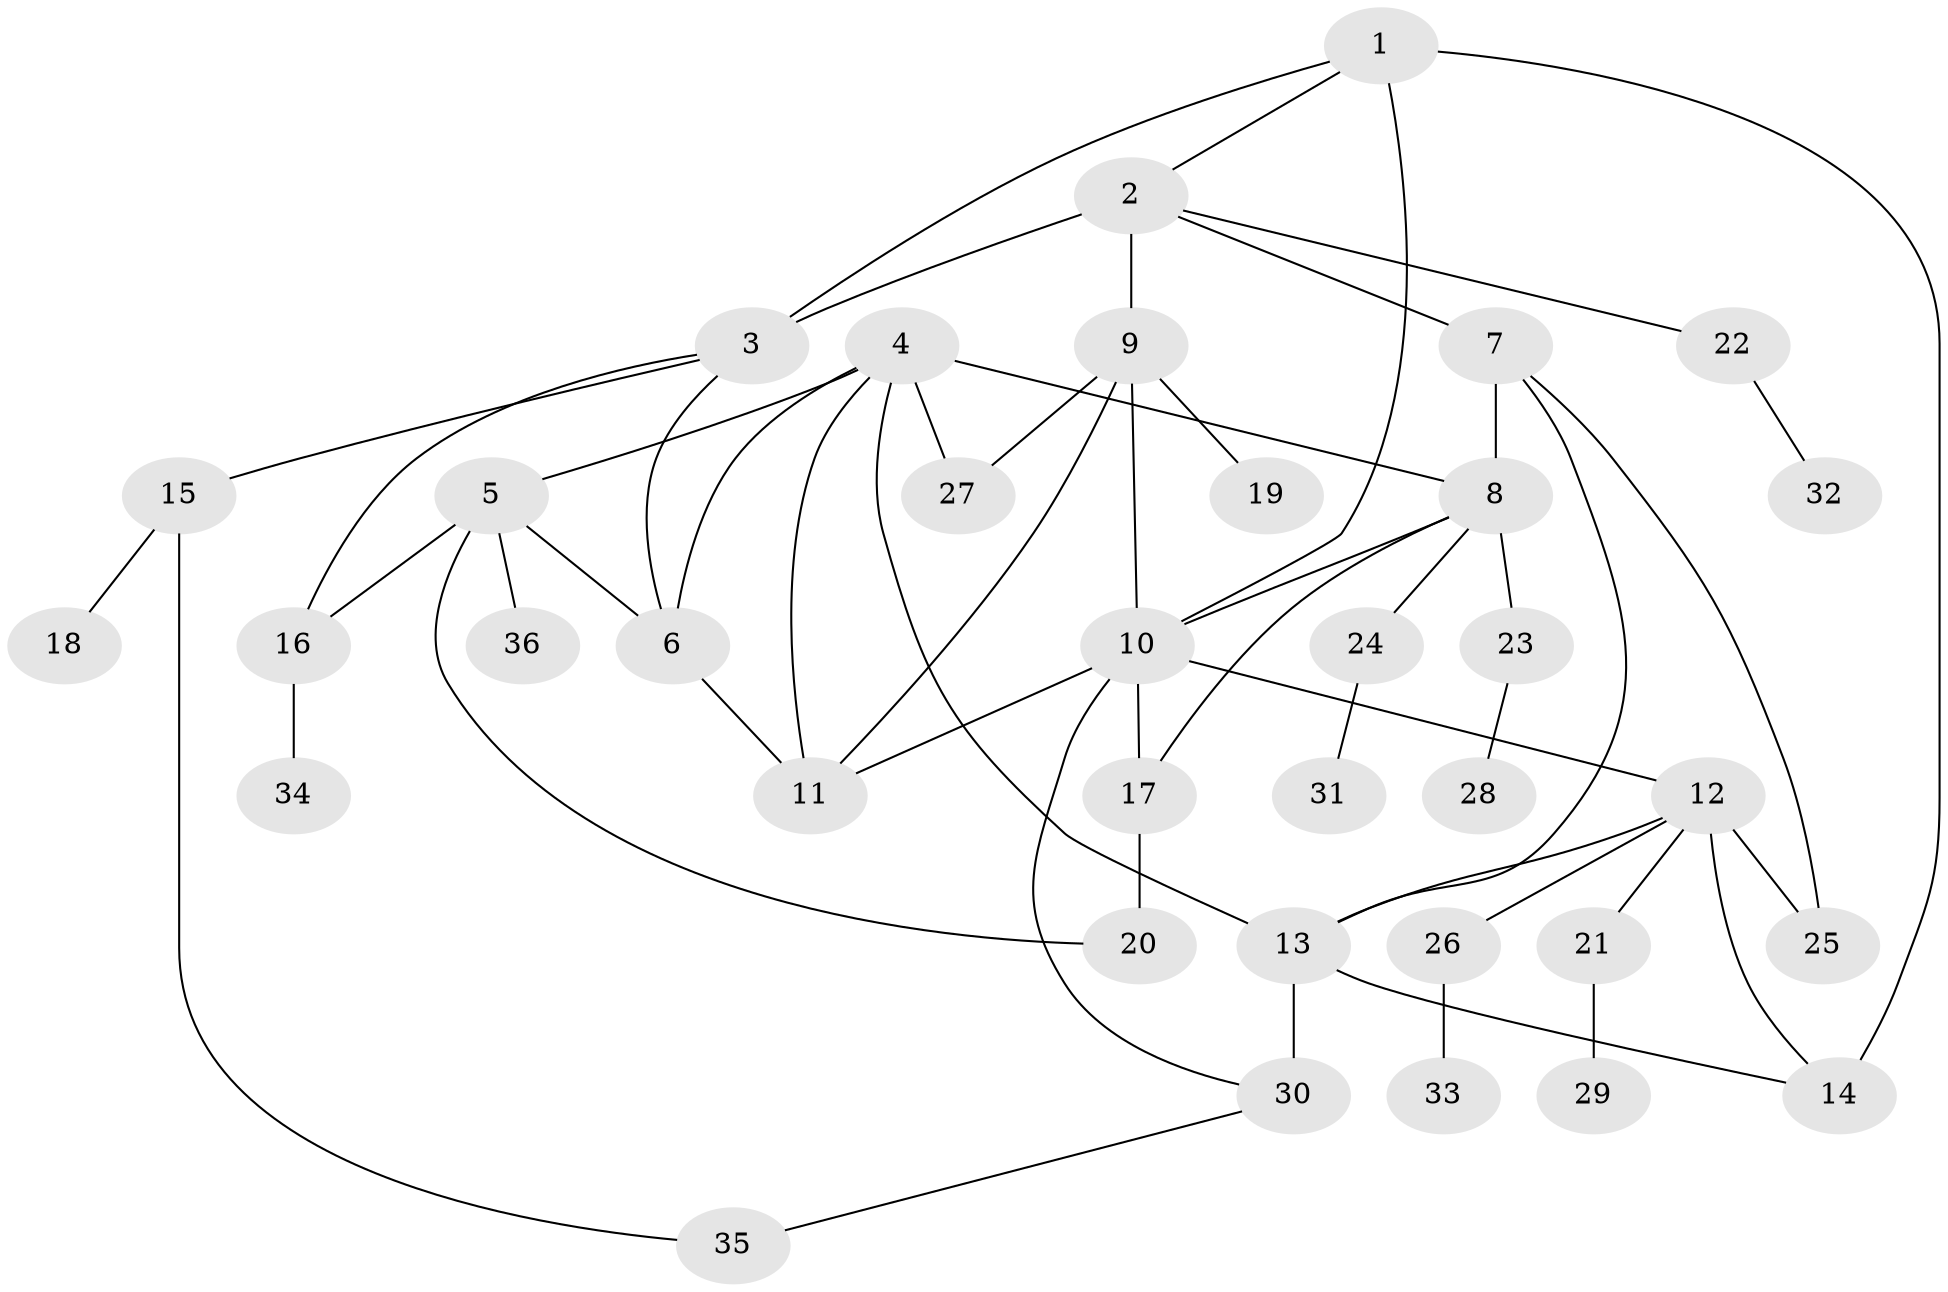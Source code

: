 // original degree distribution, {3: 0.09859154929577464, 5: 0.056338028169014086, 8: 0.056338028169014086, 6: 0.028169014084507043, 2: 0.16901408450704225, 11: 0.028169014084507043, 4: 0.04225352112676056, 1: 0.5211267605633803}
// Generated by graph-tools (version 1.1) at 2025/37/03/09/25 02:37:28]
// undirected, 36 vertices, 54 edges
graph export_dot {
graph [start="1"]
  node [color=gray90,style=filled];
  1;
  2;
  3;
  4;
  5;
  6;
  7;
  8;
  9;
  10;
  11;
  12;
  13;
  14;
  15;
  16;
  17;
  18;
  19;
  20;
  21;
  22;
  23;
  24;
  25;
  26;
  27;
  28;
  29;
  30;
  31;
  32;
  33;
  34;
  35;
  36;
  1 -- 2 [weight=1.0];
  1 -- 3 [weight=1.0];
  1 -- 10 [weight=1.0];
  1 -- 14 [weight=2.0];
  2 -- 3 [weight=3.0];
  2 -- 7 [weight=1.0];
  2 -- 9 [weight=1.0];
  2 -- 22 [weight=1.0];
  3 -- 6 [weight=1.0];
  3 -- 15 [weight=1.0];
  3 -- 16 [weight=1.0];
  4 -- 5 [weight=1.0];
  4 -- 6 [weight=1.0];
  4 -- 8 [weight=1.0];
  4 -- 11 [weight=1.0];
  4 -- 13 [weight=1.0];
  4 -- 27 [weight=2.0];
  5 -- 6 [weight=1.0];
  5 -- 16 [weight=1.0];
  5 -- 20 [weight=1.0];
  5 -- 36 [weight=1.0];
  6 -- 11 [weight=1.0];
  7 -- 8 [weight=2.0];
  7 -- 13 [weight=1.0];
  7 -- 25 [weight=1.0];
  8 -- 10 [weight=1.0];
  8 -- 17 [weight=1.0];
  8 -- 23 [weight=1.0];
  8 -- 24 [weight=4.0];
  9 -- 10 [weight=1.0];
  9 -- 11 [weight=1.0];
  9 -- 19 [weight=1.0];
  9 -- 27 [weight=1.0];
  10 -- 11 [weight=1.0];
  10 -- 12 [weight=1.0];
  10 -- 17 [weight=4.0];
  10 -- 30 [weight=1.0];
  12 -- 13 [weight=1.0];
  12 -- 14 [weight=1.0];
  12 -- 21 [weight=1.0];
  12 -- 25 [weight=2.0];
  12 -- 26 [weight=1.0];
  13 -- 14 [weight=1.0];
  13 -- 30 [weight=3.0];
  15 -- 18 [weight=1.0];
  15 -- 35 [weight=1.0];
  16 -- 34 [weight=1.0];
  17 -- 20 [weight=1.0];
  21 -- 29 [weight=1.0];
  22 -- 32 [weight=1.0];
  23 -- 28 [weight=1.0];
  24 -- 31 [weight=1.0];
  26 -- 33 [weight=1.0];
  30 -- 35 [weight=1.0];
}
